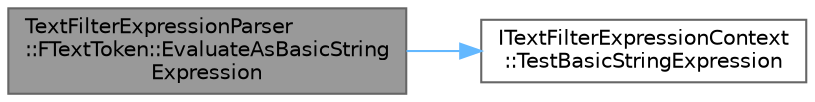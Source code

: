 digraph "TextFilterExpressionParser::FTextToken::EvaluateAsBasicStringExpression"
{
 // INTERACTIVE_SVG=YES
 // LATEX_PDF_SIZE
  bgcolor="transparent";
  edge [fontname=Helvetica,fontsize=10,labelfontname=Helvetica,labelfontsize=10];
  node [fontname=Helvetica,fontsize=10,shape=box,height=0.2,width=0.4];
  rankdir="LR";
  Node1 [id="Node000001",label="TextFilterExpressionParser\l::FTextToken::EvaluateAsBasicString\lExpression",height=0.2,width=0.4,color="gray40", fillcolor="grey60", style="filled", fontcolor="black",tooltip=" "];
  Node1 -> Node2 [id="edge1_Node000001_Node000002",color="steelblue1",style="solid",tooltip=" "];
  Node2 [id="Node000002",label="ITextFilterExpressionContext\l::TestBasicStringExpression",height=0.2,width=0.4,color="grey40", fillcolor="white", style="filled",URL="$da/dc1/classITextFilterExpressionContext.html#a0a5f178a73724b017aa9b0b6b4cdb3ed",tooltip="Test the given value against the strings extracted from the current item."];
}
